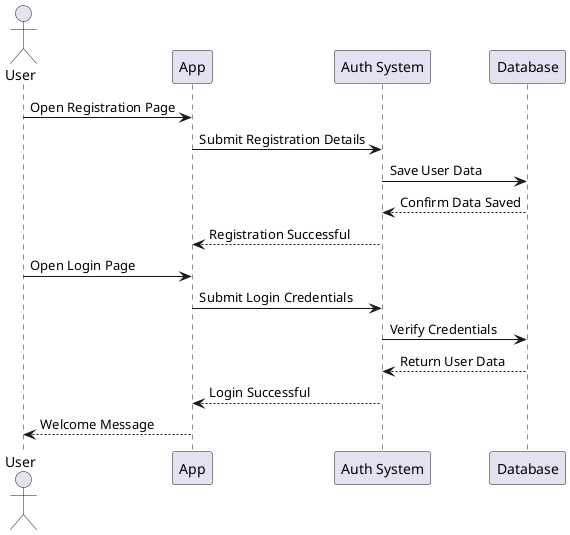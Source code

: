 @startuml sequence_diagram

actor User
participant "App" as A
participant "Auth System" as AS
participant "Database" as DB

User -> A : Open Registration Page
A -> AS : Submit Registration Details
AS -> DB : Save User Data
DB --> AS : Confirm Data Saved
AS --> A : Registration Successful

User -> A : Open Login Page
A -> AS : Submit Login Credentials
AS -> DB : Verify Credentials
DB --> AS : Return User Data
AS --> A : Login Successful
A --> User : Welcome Message

@enduml